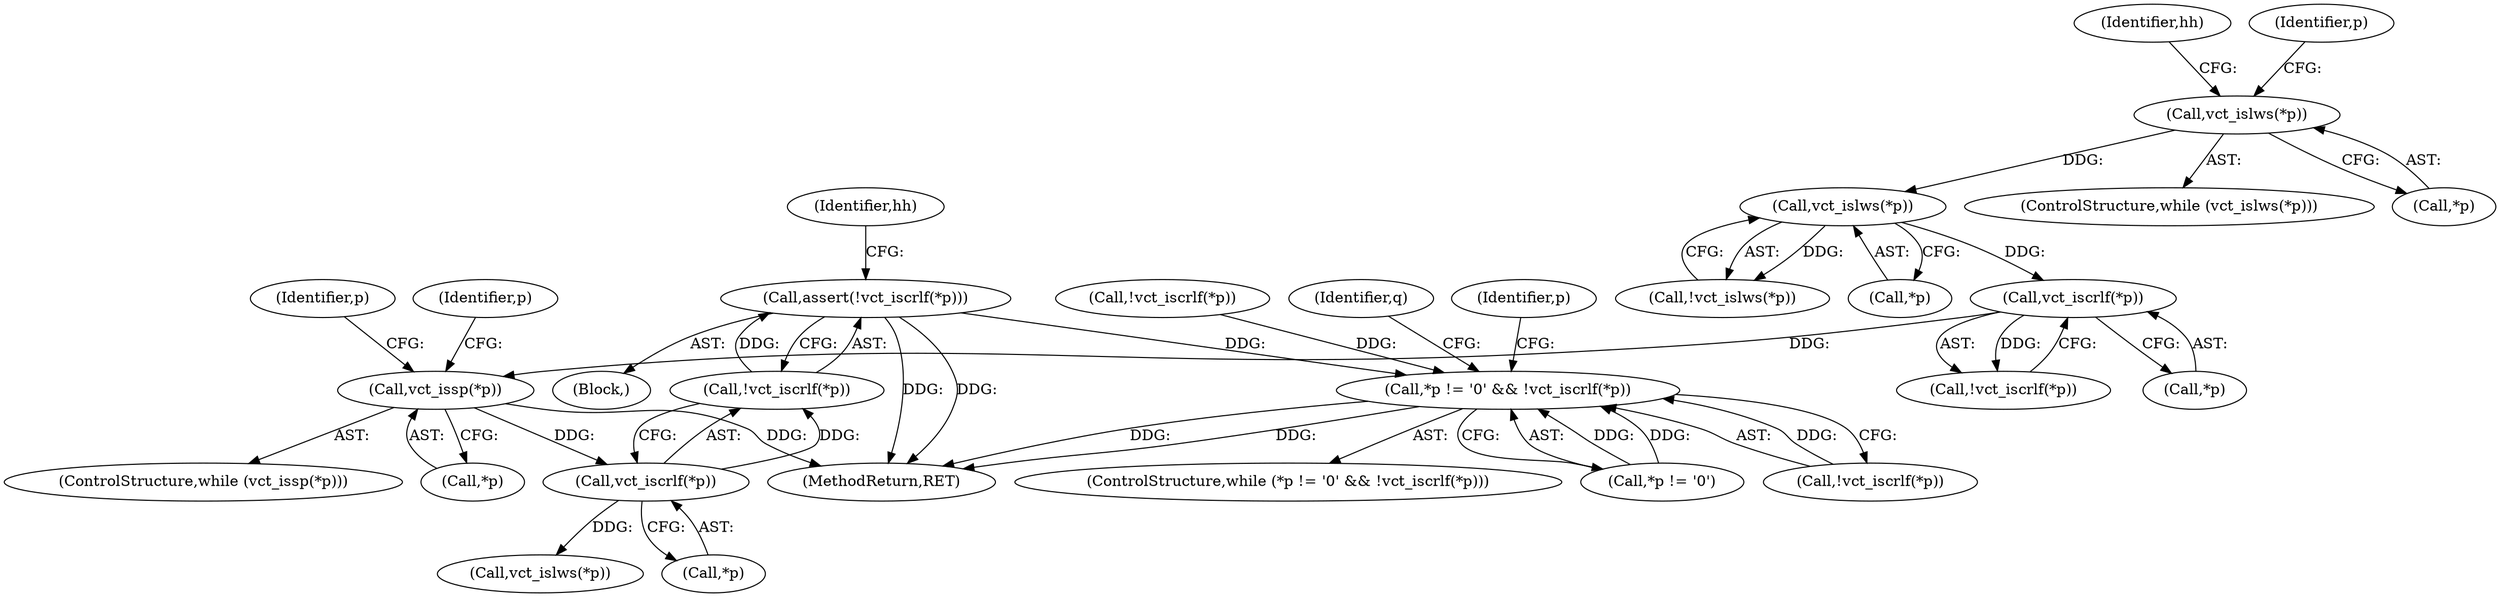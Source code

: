 digraph "0_Varnish-Cache_85e8468bec9416bd7e16b0d80cb820ecd2b330c3_2@API" {
"1000193" [label="(Call,assert(!vct_iscrlf(*p)))"];
"1000194" [label="(Call,!vct_iscrlf(*p))"];
"1000195" [label="(Call,vct_iscrlf(*p))"];
"1000188" [label="(Call,vct_issp(*p))"];
"1000179" [label="(Call,vct_iscrlf(*p))"];
"1000172" [label="(Call,vct_islws(*p))"];
"1000159" [label="(Call,vct_islws(*p))"];
"1000297" [label="(Call,*p != '\0' && !vct_iscrlf(*p))"];
"1000193" [label="(Call,assert(!vct_iscrlf(*p)))"];
"1000197" [label="(Identifier,p)"];
"1000296" [label="(ControlStructure,while (*p != '\0' && !vct_iscrlf(*p)))"];
"1000173" [label="(Call,*p)"];
"1000178" [label="(Call,!vct_iscrlf(*p))"];
"1000298" [label="(Call,*p != '\0')"];
"1000206" [label="(Call,vct_islws(*p))"];
"1000108" [label="(Block,)"];
"1000158" [label="(ControlStructure,while (vct_islws(*p)))"];
"1000180" [label="(Call,*p)"];
"1000359" [label="(MethodReturn,RET)"];
"1000192" [label="(Identifier,p)"];
"1000159" [label="(Call,vct_islws(*p))"];
"1000297" [label="(Call,*p != '\0' && !vct_iscrlf(*p))"];
"1000194" [label="(Call,!vct_iscrlf(*p))"];
"1000172" [label="(Call,vct_islws(*p))"];
"1000189" [label="(Call,*p)"];
"1000309" [label="(Identifier,q)"];
"1000160" [label="(Call,*p)"];
"1000166" [label="(Identifier,hh)"];
"1000200" [label="(Identifier,hh)"];
"1000179" [label="(Call,vct_iscrlf(*p))"];
"1000163" [label="(Identifier,p)"];
"1000195" [label="(Call,vct_iscrlf(*p))"];
"1000307" [label="(Identifier,p)"];
"1000253" [label="(Call,!vct_iscrlf(*p))"];
"1000188" [label="(Call,vct_issp(*p))"];
"1000302" [label="(Call,!vct_iscrlf(*p))"];
"1000187" [label="(ControlStructure,while (vct_issp(*p)))"];
"1000171" [label="(Call,!vct_islws(*p))"];
"1000196" [label="(Call,*p)"];
"1000193" -> "1000108"  [label="AST: "];
"1000193" -> "1000194"  [label="CFG: "];
"1000194" -> "1000193"  [label="AST: "];
"1000200" -> "1000193"  [label="CFG: "];
"1000193" -> "1000359"  [label="DDG: "];
"1000193" -> "1000359"  [label="DDG: "];
"1000194" -> "1000193"  [label="DDG: "];
"1000193" -> "1000297"  [label="DDG: "];
"1000194" -> "1000195"  [label="CFG: "];
"1000195" -> "1000194"  [label="AST: "];
"1000195" -> "1000194"  [label="DDG: "];
"1000195" -> "1000196"  [label="CFG: "];
"1000196" -> "1000195"  [label="AST: "];
"1000188" -> "1000195"  [label="DDG: "];
"1000195" -> "1000206"  [label="DDG: "];
"1000188" -> "1000187"  [label="AST: "];
"1000188" -> "1000189"  [label="CFG: "];
"1000189" -> "1000188"  [label="AST: "];
"1000192" -> "1000188"  [label="CFG: "];
"1000197" -> "1000188"  [label="CFG: "];
"1000188" -> "1000359"  [label="DDG: "];
"1000179" -> "1000188"  [label="DDG: "];
"1000179" -> "1000178"  [label="AST: "];
"1000179" -> "1000180"  [label="CFG: "];
"1000180" -> "1000179"  [label="AST: "];
"1000178" -> "1000179"  [label="CFG: "];
"1000179" -> "1000178"  [label="DDG: "];
"1000172" -> "1000179"  [label="DDG: "];
"1000172" -> "1000171"  [label="AST: "];
"1000172" -> "1000173"  [label="CFG: "];
"1000173" -> "1000172"  [label="AST: "];
"1000171" -> "1000172"  [label="CFG: "];
"1000172" -> "1000171"  [label="DDG: "];
"1000159" -> "1000172"  [label="DDG: "];
"1000159" -> "1000158"  [label="AST: "];
"1000159" -> "1000160"  [label="CFG: "];
"1000160" -> "1000159"  [label="AST: "];
"1000163" -> "1000159"  [label="CFG: "];
"1000166" -> "1000159"  [label="CFG: "];
"1000297" -> "1000296"  [label="AST: "];
"1000297" -> "1000298"  [label="CFG: "];
"1000297" -> "1000302"  [label="CFG: "];
"1000298" -> "1000297"  [label="AST: "];
"1000302" -> "1000297"  [label="AST: "];
"1000307" -> "1000297"  [label="CFG: "];
"1000309" -> "1000297"  [label="CFG: "];
"1000297" -> "1000359"  [label="DDG: "];
"1000297" -> "1000359"  [label="DDG: "];
"1000298" -> "1000297"  [label="DDG: "];
"1000298" -> "1000297"  [label="DDG: "];
"1000302" -> "1000297"  [label="DDG: "];
"1000253" -> "1000297"  [label="DDG: "];
}
